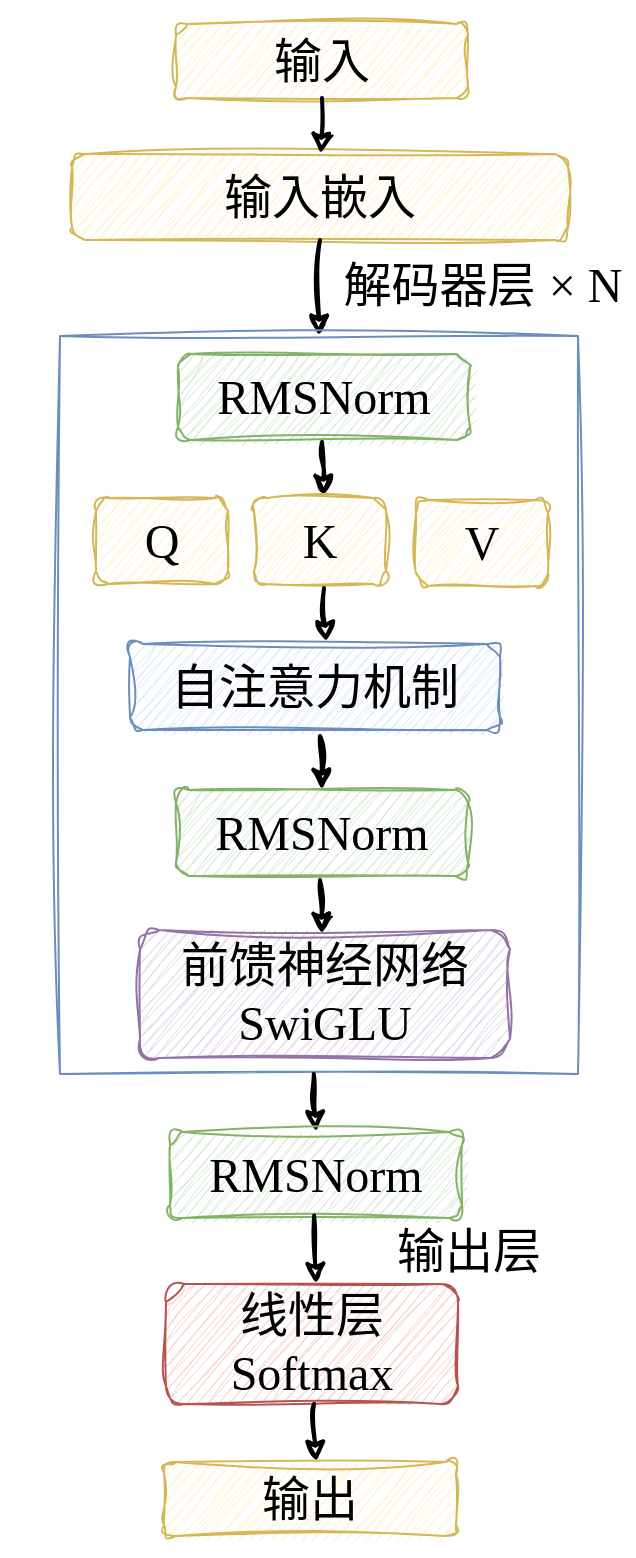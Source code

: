<mxfile version="26.1.1">
  <diagram name="第 1 页" id="J-ko9PZrkzsbZIvzC7PJ">
    <mxGraphModel dx="1732" dy="788" grid="0" gridSize="10" guides="0" tooltips="1" connect="1" arrows="1" fold="1" page="0" pageScale="1" pageWidth="827" pageHeight="1169" math="0" shadow="0">
      <root>
        <mxCell id="0" />
        <mxCell id="1" parent="0" />
        <mxCell id="5Uzl4d87FfNYHLee8QU3-35" value="" style="rounded=0;whiteSpace=wrap;html=1;strokeColor=none;" vertex="1" parent="1">
          <mxGeometry x="-309" y="185" width="317" height="778" as="geometry" />
        </mxCell>
        <mxCell id="5Uzl4d87FfNYHLee8QU3-1" value="&lt;font style=&quot;font-size: 24px;&quot;&gt;输入&lt;/font&gt;" style="rounded=1;whiteSpace=wrap;html=1;fillColor=#fff2cc;strokeColor=#d6b656;sketch=1;curveFitting=1;jiggle=2;" vertex="1" parent="1">
          <mxGeometry x="-221" y="197" width="146" height="37" as="geometry" />
        </mxCell>
        <mxCell id="5Uzl4d87FfNYHLee8QU3-2" value="&lt;font style=&quot;font-size: 24px;&quot;&gt;输入嵌入&lt;/font&gt;" style="rounded=1;whiteSpace=wrap;html=1;fillColor=#fff2cc;strokeColor=#d6b656;sketch=1;curveFitting=1;jiggle=2;" vertex="1" parent="1">
          <mxGeometry x="-273" y="262" width="248" height="43" as="geometry" />
        </mxCell>
        <mxCell id="5Uzl4d87FfNYHLee8QU3-3" value="" style="endArrow=classic;html=1;rounded=0;exitX=0.5;exitY=1;exitDx=0;exitDy=0;strokeWidth=2;sketch=1;curveFitting=1;jiggle=2;flowAnimation=0;" edge="1" parent="1" source="5Uzl4d87FfNYHLee8QU3-1" target="5Uzl4d87FfNYHLee8QU3-2">
          <mxGeometry width="50" height="50" relative="1" as="geometry">
            <mxPoint x="-96" y="594" as="sourcePoint" />
            <mxPoint x="-46" y="544" as="targetPoint" />
          </mxGeometry>
        </mxCell>
        <mxCell id="5Uzl4d87FfNYHLee8QU3-4" value="" style="endArrow=classic;html=1;rounded=0;exitX=0.5;exitY=1;exitDx=0;exitDy=0;strokeWidth=2;sketch=1;curveFitting=1;jiggle=2;flowAnimation=0;entryX=0.5;entryY=0;entryDx=0;entryDy=0;" edge="1" parent="1" source="5Uzl4d87FfNYHLee8QU3-2" target="5Uzl4d87FfNYHLee8QU3-5">
          <mxGeometry width="50" height="50" relative="1" as="geometry">
            <mxPoint x="-147" y="376" as="sourcePoint" />
            <mxPoint x="-147" y="372" as="targetPoint" />
          </mxGeometry>
        </mxCell>
        <mxCell id="5Uzl4d87FfNYHLee8QU3-5" value="" style="rounded=0;whiteSpace=wrap;html=1;sketch=1;curveFitting=1;jiggle=2;fillColor=none;strokeColor=#6c8ebf;labelPosition=center;verticalLabelPosition=top;align=center;verticalAlign=bottom;" vertex="1" parent="1">
          <mxGeometry x="-279" y="353" width="259" height="369" as="geometry" />
        </mxCell>
        <mxCell id="5Uzl4d87FfNYHLee8QU3-6" value="解码器层&amp;nbsp;&lt;span style=&quot;font-family: &amp;quot;Comic Sans MS&amp;quot;;&quot;&gt;× N&lt;/span&gt;" style="text;html=1;align=center;verticalAlign=middle;whiteSpace=wrap;rounded=0;fontSize=24;" vertex="1" parent="1">
          <mxGeometry x="-143" y="313" width="151" height="30" as="geometry" />
        </mxCell>
        <mxCell id="5Uzl4d87FfNYHLee8QU3-7" value="&lt;font face=&quot;Comic Sans MS&quot; style=&quot;font-size: 24px;&quot;&gt;RMSNorm&lt;/font&gt;" style="rounded=1;whiteSpace=wrap;html=1;fillColor=#d5e8d4;strokeColor=#82b366;sketch=1;curveFitting=1;jiggle=2;" vertex="1" parent="1">
          <mxGeometry x="-220" y="362" width="146" height="43" as="geometry" />
        </mxCell>
        <mxCell id="5Uzl4d87FfNYHLee8QU3-8" value="" style="endArrow=classic;html=1;rounded=0;exitX=0.5;exitY=1;exitDx=0;exitDy=0;strokeWidth=2;sketch=1;curveFitting=1;jiggle=2;flowAnimation=0;" edge="1" parent="1">
          <mxGeometry width="50" height="50" relative="1" as="geometry">
            <mxPoint x="-148" y="406" as="sourcePoint" />
            <mxPoint x="-147" y="433" as="targetPoint" />
          </mxGeometry>
        </mxCell>
        <mxCell id="5Uzl4d87FfNYHLee8QU3-9" value="&lt;font style=&quot;font-size: 24px;&quot;&gt;Q&lt;/font&gt;" style="rounded=1;whiteSpace=wrap;html=1;fillColor=#fff2cc;strokeColor=#d6b656;sketch=1;curveFitting=1;jiggle=2;fontFamily=Comic Sans MS;" vertex="1" parent="1">
          <mxGeometry x="-261" y="434" width="66" height="43" as="geometry" />
        </mxCell>
        <mxCell id="5Uzl4d87FfNYHLee8QU3-10" value="&lt;font style=&quot;font-size: 24px;&quot;&gt;K&lt;/font&gt;" style="rounded=1;whiteSpace=wrap;html=1;fillColor=#fff2cc;strokeColor=#d6b656;sketch=1;curveFitting=1;jiggle=2;fontFamily=Comic Sans MS;" vertex="1" parent="1">
          <mxGeometry x="-182" y="434" width="66" height="43" as="geometry" />
        </mxCell>
        <mxCell id="5Uzl4d87FfNYHLee8QU3-11" value="&lt;span style=&quot;font-size: 24px;&quot;&gt;V&lt;/span&gt;" style="rounded=1;whiteSpace=wrap;html=1;fillColor=#fff2cc;strokeColor=#d6b656;sketch=1;curveFitting=1;jiggle=2;fontFamily=Comic Sans MS;" vertex="1" parent="1">
          <mxGeometry x="-101" y="435" width="66" height="43" as="geometry" />
        </mxCell>
        <mxCell id="5Uzl4d87FfNYHLee8QU3-12" value="" style="endArrow=classic;html=1;rounded=0;exitX=0.5;exitY=1;exitDx=0;exitDy=0;strokeWidth=2;sketch=1;curveFitting=1;jiggle=2;flowAnimation=0;" edge="1" parent="1">
          <mxGeometry width="50" height="50" relative="1" as="geometry">
            <mxPoint x="-147" y="479" as="sourcePoint" />
            <mxPoint x="-146" y="506" as="targetPoint" />
          </mxGeometry>
        </mxCell>
        <mxCell id="5Uzl4d87FfNYHLee8QU3-13" value="&lt;span style=&quot;font-size: 24px;&quot;&gt;自注意力机制&lt;/span&gt;" style="rounded=1;whiteSpace=wrap;html=1;fillColor=#dae8fc;strokeColor=#6c8ebf;sketch=1;curveFitting=1;jiggle=2;" vertex="1" parent="1">
          <mxGeometry x="-244" y="507" width="185" height="43" as="geometry" />
        </mxCell>
        <mxCell id="5Uzl4d87FfNYHLee8QU3-14" value="" style="endArrow=classic;html=1;rounded=0;exitX=0.5;exitY=1;exitDx=0;exitDy=0;strokeWidth=2;sketch=1;curveFitting=1;jiggle=2;flowAnimation=0;" edge="1" parent="1">
          <mxGeometry width="50" height="50" relative="1" as="geometry">
            <mxPoint x="-149" y="553" as="sourcePoint" />
            <mxPoint x="-148" y="580" as="targetPoint" />
          </mxGeometry>
        </mxCell>
        <mxCell id="5Uzl4d87FfNYHLee8QU3-18" value="&lt;span style=&quot;font-size: 24px;&quot;&gt;前馈神经网络&lt;/span&gt;&lt;div&gt;&lt;span style=&quot;font-size: 24px;&quot;&gt;SwiGLU&lt;/span&gt;&lt;/div&gt;" style="rounded=1;whiteSpace=wrap;html=1;fillColor=#e1d5e7;strokeColor=#9673a6;sketch=1;curveFitting=1;jiggle=2;fontFamily=Comic Sans MS;" vertex="1" parent="1">
          <mxGeometry x="-239" y="650" width="185" height="64" as="geometry" />
        </mxCell>
        <mxCell id="5Uzl4d87FfNYHLee8QU3-19" value="&lt;font face=&quot;Comic Sans MS&quot; style=&quot;font-size: 24px;&quot;&gt;RMSNorm&lt;/font&gt;" style="rounded=1;whiteSpace=wrap;html=1;fillColor=#d5e8d4;strokeColor=#82b366;sketch=1;curveFitting=1;jiggle=2;" vertex="1" parent="1">
          <mxGeometry x="-221" y="580" width="146" height="43" as="geometry" />
        </mxCell>
        <mxCell id="5Uzl4d87FfNYHLee8QU3-21" value="" style="endArrow=classic;html=1;rounded=0;exitX=0.5;exitY=1;exitDx=0;exitDy=0;strokeWidth=2;sketch=1;curveFitting=1;jiggle=2;flowAnimation=0;" edge="1" parent="1">
          <mxGeometry width="50" height="50" relative="1" as="geometry">
            <mxPoint x="-149" y="625" as="sourcePoint" />
            <mxPoint x="-148" y="652" as="targetPoint" />
          </mxGeometry>
        </mxCell>
        <mxCell id="5Uzl4d87FfNYHLee8QU3-22" value="" style="endArrow=classic;html=1;rounded=0;exitX=0.49;exitY=1;exitDx=0;exitDy=0;strokeWidth=2;sketch=1;curveFitting=1;jiggle=2;flowAnimation=0;exitPerimeter=0;entryX=0.5;entryY=0;entryDx=0;entryDy=0;" edge="1" parent="1" source="5Uzl4d87FfNYHLee8QU3-5" target="5Uzl4d87FfNYHLee8QU3-23">
          <mxGeometry width="50" height="50" relative="1" as="geometry">
            <mxPoint x="-148" y="724" as="sourcePoint" />
            <mxPoint x="-149" y="752" as="targetPoint" />
          </mxGeometry>
        </mxCell>
        <mxCell id="5Uzl4d87FfNYHLee8QU3-23" value="&lt;font face=&quot;Comic Sans MS&quot; style=&quot;font-size: 24px;&quot;&gt;RMSNorm&lt;/font&gt;" style="rounded=1;whiteSpace=wrap;html=1;fillColor=#d5e8d4;strokeColor=#82b366;sketch=1;curveFitting=1;jiggle=2;" vertex="1" parent="1">
          <mxGeometry x="-224" y="751" width="146" height="43" as="geometry" />
        </mxCell>
        <mxCell id="5Uzl4d87FfNYHLee8QU3-25" value="" style="endArrow=classic;html=1;rounded=0;exitX=0.473;exitY=0.97;exitDx=0;exitDy=0;strokeWidth=2;sketch=1;curveFitting=1;jiggle=2;flowAnimation=0;exitPerimeter=0;entryX=0.5;entryY=0;entryDx=0;entryDy=0;" edge="1" parent="1">
          <mxGeometry width="50" height="50" relative="1" as="geometry">
            <mxPoint x="-151.942" y="792.71" as="sourcePoint" />
            <mxPoint x="-151" y="827" as="targetPoint" />
          </mxGeometry>
        </mxCell>
        <mxCell id="5Uzl4d87FfNYHLee8QU3-27" value="&lt;font face=&quot;Comic Sans MS&quot;&gt;&lt;span style=&quot;font-size: 24px;&quot;&gt;线性层&lt;/span&gt;&lt;/font&gt;&lt;div&gt;&lt;font face=&quot;Comic Sans MS&quot;&gt;&lt;span style=&quot;font-size: 24px;&quot;&gt;Softmax&lt;/span&gt;&lt;/font&gt;&lt;/div&gt;" style="rounded=1;whiteSpace=wrap;html=1;fillColor=#f8cecc;strokeColor=#b85450;sketch=1;curveFitting=1;jiggle=2;" vertex="1" parent="1">
          <mxGeometry x="-226" y="827" width="146" height="60" as="geometry" />
        </mxCell>
        <mxCell id="5Uzl4d87FfNYHLee8QU3-28" value="输出层" style="text;html=1;align=center;verticalAlign=middle;whiteSpace=wrap;rounded=0;fontSize=24;" vertex="1" parent="1">
          <mxGeometry x="-150" y="796" width="151" height="30" as="geometry" />
        </mxCell>
        <mxCell id="5Uzl4d87FfNYHLee8QU3-30" value="" style="endArrow=classic;html=1;rounded=0;exitX=0.49;exitY=1;exitDx=0;exitDy=0;strokeWidth=2;sketch=1;curveFitting=1;jiggle=2;flowAnimation=0;exitPerimeter=0;entryX=0.5;entryY=0;entryDx=0;entryDy=0;" edge="1" parent="1">
          <mxGeometry width="50" height="50" relative="1" as="geometry">
            <mxPoint x="-152" y="887" as="sourcePoint" />
            <mxPoint x="-151" y="916" as="targetPoint" />
          </mxGeometry>
        </mxCell>
        <mxCell id="5Uzl4d87FfNYHLee8QU3-31" value="&lt;span style=&quot;font-size: 24px;&quot;&gt;输出&lt;/span&gt;" style="rounded=1;whiteSpace=wrap;html=1;fillColor=#fff2cc;strokeColor=#d6b656;sketch=1;curveFitting=1;jiggle=2;" vertex="1" parent="1">
          <mxGeometry x="-227" y="916" width="146" height="37" as="geometry" />
        </mxCell>
      </root>
    </mxGraphModel>
  </diagram>
</mxfile>
